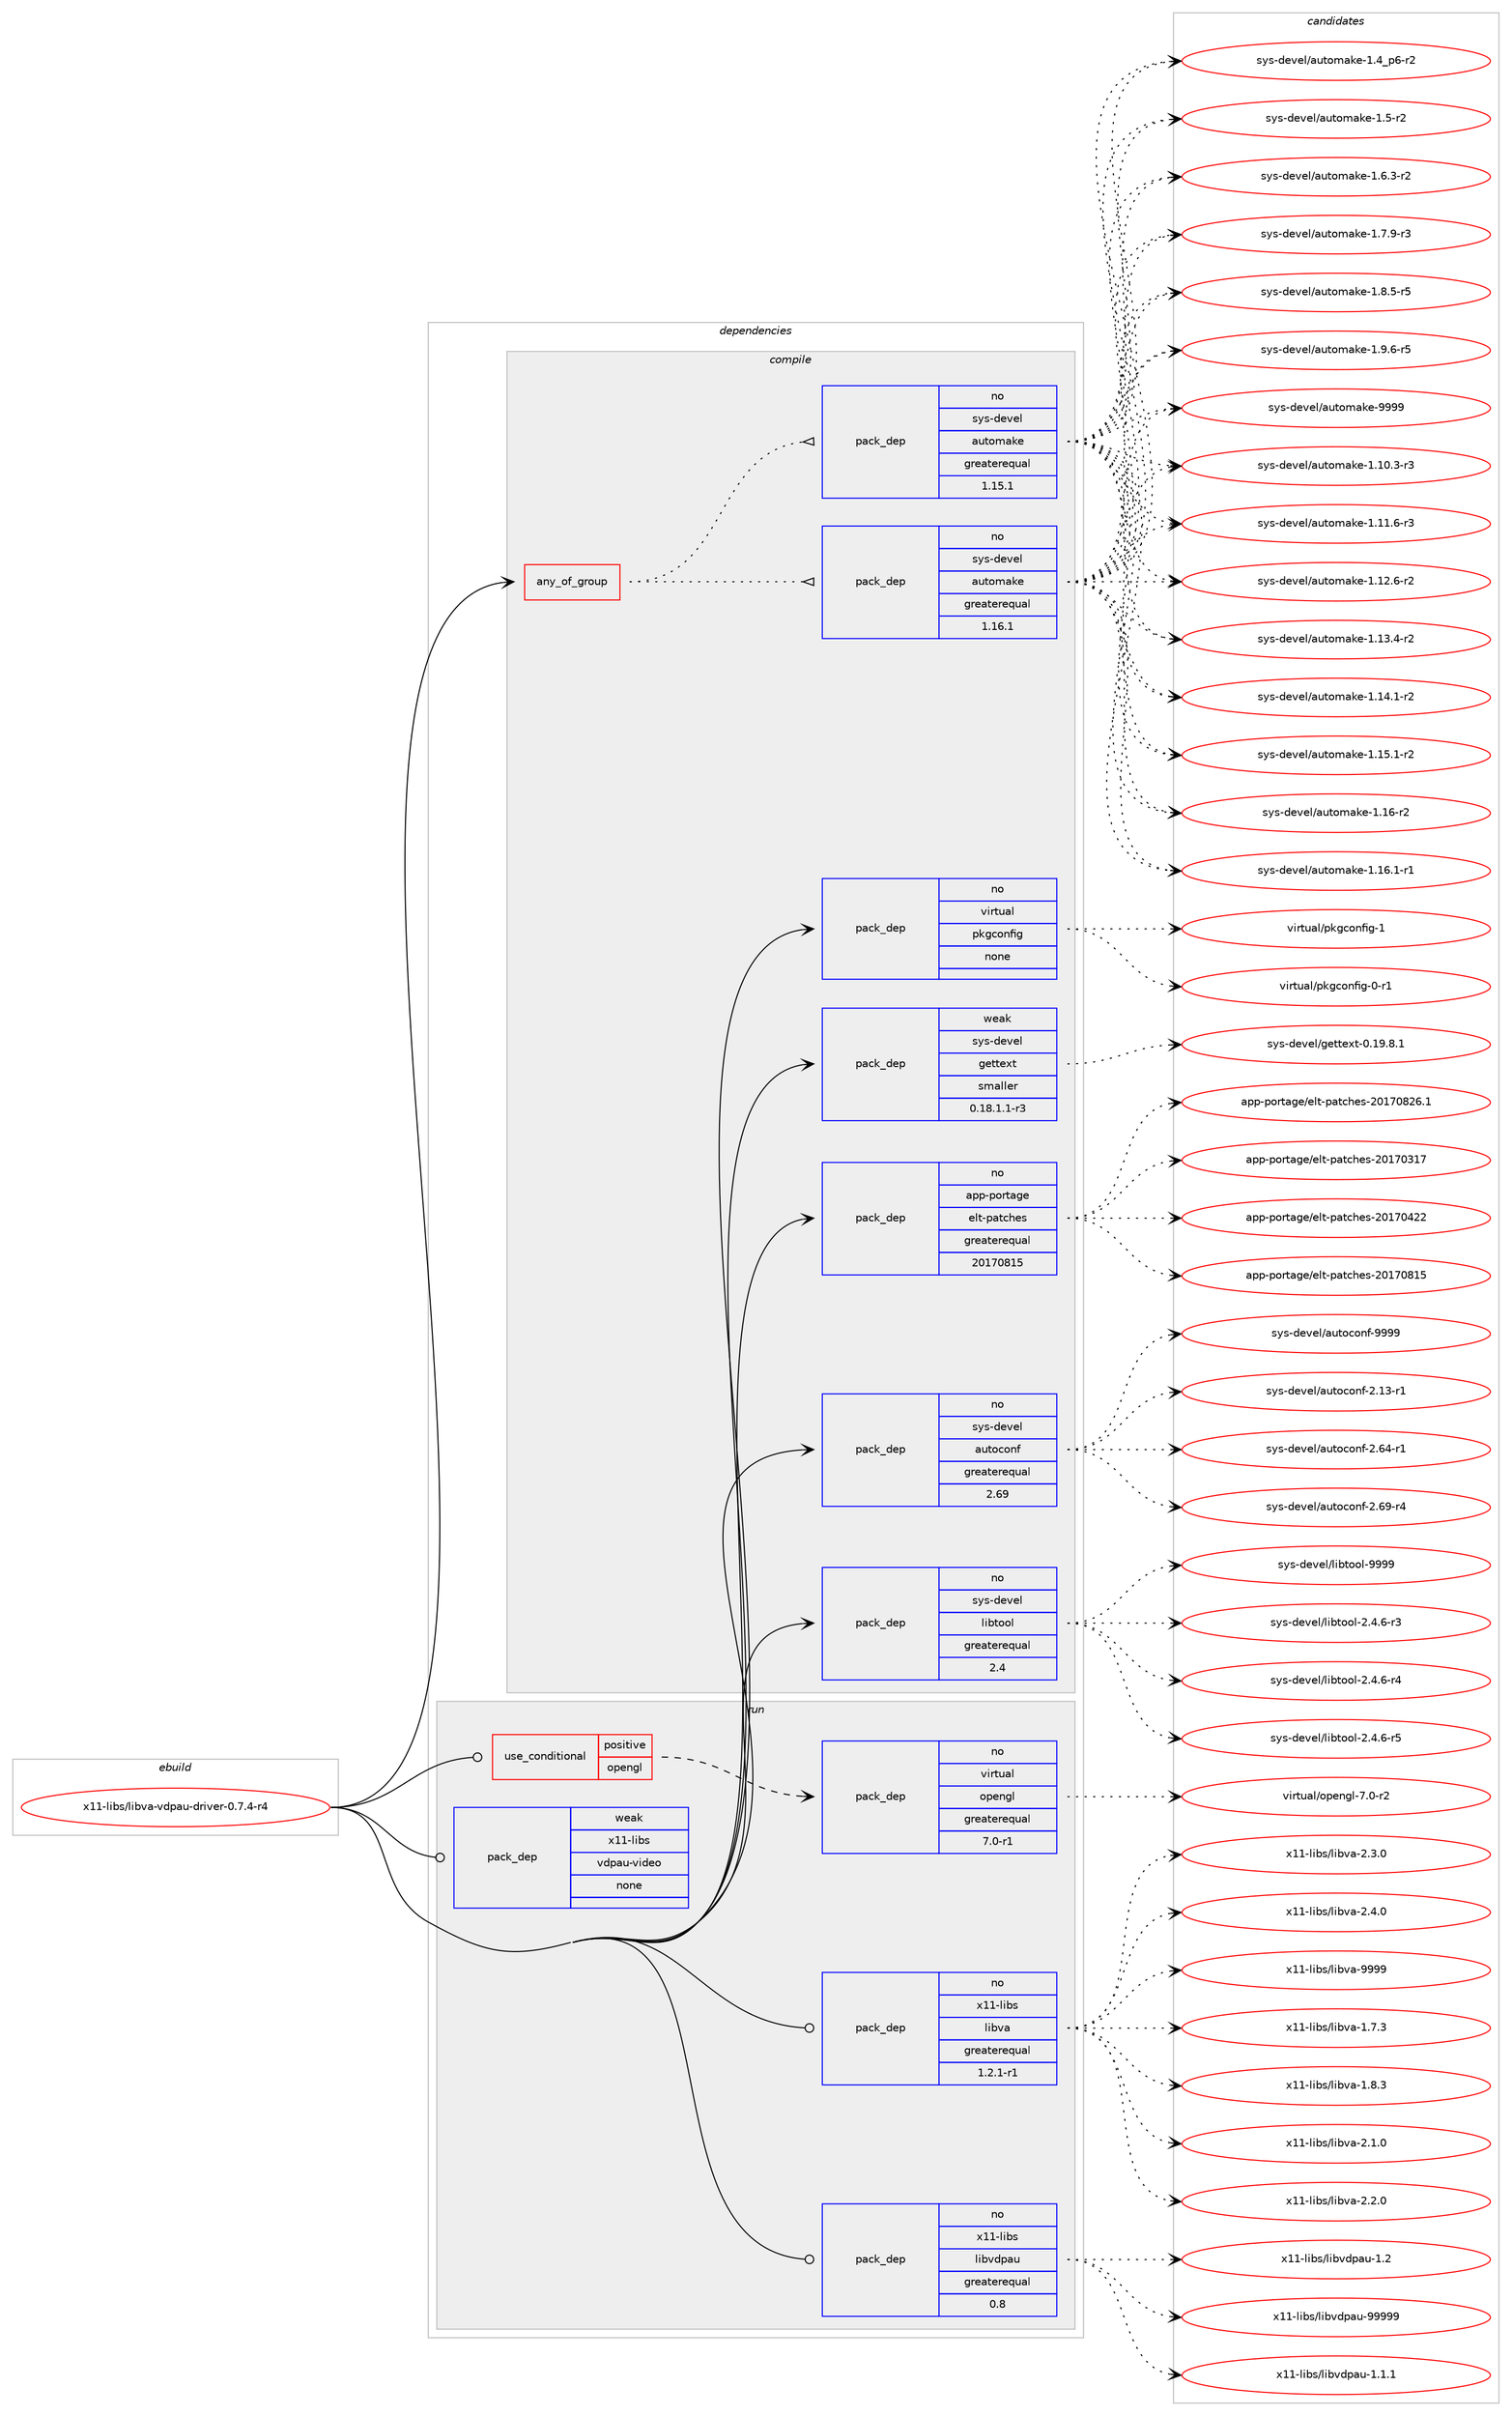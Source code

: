 digraph prolog {

# *************
# Graph options
# *************

newrank=true;
concentrate=true;
compound=true;
graph [rankdir=LR,fontname=Helvetica,fontsize=10,ranksep=1.5];#, ranksep=2.5, nodesep=0.2];
edge  [arrowhead=vee];
node  [fontname=Helvetica,fontsize=10];

# **********
# The ebuild
# **********

subgraph cluster_leftcol {
color=gray;
rank=same;
label=<<i>ebuild</i>>;
id [label="x11-libs/libva-vdpau-driver-0.7.4-r4", color=red, width=4, href="../x11-libs/libva-vdpau-driver-0.7.4-r4.svg"];
}

# ****************
# The dependencies
# ****************

subgraph cluster_midcol {
color=gray;
label=<<i>dependencies</i>>;
subgraph cluster_compile {
fillcolor="#eeeeee";
style=filled;
label=<<i>compile</i>>;
subgraph any28595 {
dependency1760626 [label=<<TABLE BORDER="0" CELLBORDER="1" CELLSPACING="0" CELLPADDING="4"><TR><TD CELLPADDING="10">any_of_group</TD></TR></TABLE>>, shape=none, color=red];subgraph pack1264854 {
dependency1760627 [label=<<TABLE BORDER="0" CELLBORDER="1" CELLSPACING="0" CELLPADDING="4" WIDTH="220"><TR><TD ROWSPAN="6" CELLPADDING="30">pack_dep</TD></TR><TR><TD WIDTH="110">no</TD></TR><TR><TD>sys-devel</TD></TR><TR><TD>automake</TD></TR><TR><TD>greaterequal</TD></TR><TR><TD>1.16.1</TD></TR></TABLE>>, shape=none, color=blue];
}
dependency1760626:e -> dependency1760627:w [weight=20,style="dotted",arrowhead="oinv"];
subgraph pack1264855 {
dependency1760628 [label=<<TABLE BORDER="0" CELLBORDER="1" CELLSPACING="0" CELLPADDING="4" WIDTH="220"><TR><TD ROWSPAN="6" CELLPADDING="30">pack_dep</TD></TR><TR><TD WIDTH="110">no</TD></TR><TR><TD>sys-devel</TD></TR><TR><TD>automake</TD></TR><TR><TD>greaterequal</TD></TR><TR><TD>1.15.1</TD></TR></TABLE>>, shape=none, color=blue];
}
dependency1760626:e -> dependency1760628:w [weight=20,style="dotted",arrowhead="oinv"];
}
id:e -> dependency1760626:w [weight=20,style="solid",arrowhead="vee"];
subgraph pack1264856 {
dependency1760629 [label=<<TABLE BORDER="0" CELLBORDER="1" CELLSPACING="0" CELLPADDING="4" WIDTH="220"><TR><TD ROWSPAN="6" CELLPADDING="30">pack_dep</TD></TR><TR><TD WIDTH="110">no</TD></TR><TR><TD>app-portage</TD></TR><TR><TD>elt-patches</TD></TR><TR><TD>greaterequal</TD></TR><TR><TD>20170815</TD></TR></TABLE>>, shape=none, color=blue];
}
id:e -> dependency1760629:w [weight=20,style="solid",arrowhead="vee"];
subgraph pack1264857 {
dependency1760630 [label=<<TABLE BORDER="0" CELLBORDER="1" CELLSPACING="0" CELLPADDING="4" WIDTH="220"><TR><TD ROWSPAN="6" CELLPADDING="30">pack_dep</TD></TR><TR><TD WIDTH="110">no</TD></TR><TR><TD>sys-devel</TD></TR><TR><TD>autoconf</TD></TR><TR><TD>greaterequal</TD></TR><TR><TD>2.69</TD></TR></TABLE>>, shape=none, color=blue];
}
id:e -> dependency1760630:w [weight=20,style="solid",arrowhead="vee"];
subgraph pack1264858 {
dependency1760631 [label=<<TABLE BORDER="0" CELLBORDER="1" CELLSPACING="0" CELLPADDING="4" WIDTH="220"><TR><TD ROWSPAN="6" CELLPADDING="30">pack_dep</TD></TR><TR><TD WIDTH="110">no</TD></TR><TR><TD>sys-devel</TD></TR><TR><TD>libtool</TD></TR><TR><TD>greaterequal</TD></TR><TR><TD>2.4</TD></TR></TABLE>>, shape=none, color=blue];
}
id:e -> dependency1760631:w [weight=20,style="solid",arrowhead="vee"];
subgraph pack1264859 {
dependency1760632 [label=<<TABLE BORDER="0" CELLBORDER="1" CELLSPACING="0" CELLPADDING="4" WIDTH="220"><TR><TD ROWSPAN="6" CELLPADDING="30">pack_dep</TD></TR><TR><TD WIDTH="110">no</TD></TR><TR><TD>virtual</TD></TR><TR><TD>pkgconfig</TD></TR><TR><TD>none</TD></TR><TR><TD></TD></TR></TABLE>>, shape=none, color=blue];
}
id:e -> dependency1760632:w [weight=20,style="solid",arrowhead="vee"];
subgraph pack1264860 {
dependency1760633 [label=<<TABLE BORDER="0" CELLBORDER="1" CELLSPACING="0" CELLPADDING="4" WIDTH="220"><TR><TD ROWSPAN="6" CELLPADDING="30">pack_dep</TD></TR><TR><TD WIDTH="110">weak</TD></TR><TR><TD>sys-devel</TD></TR><TR><TD>gettext</TD></TR><TR><TD>smaller</TD></TR><TR><TD>0.18.1.1-r3</TD></TR></TABLE>>, shape=none, color=blue];
}
id:e -> dependency1760633:w [weight=20,style="solid",arrowhead="vee"];
}
subgraph cluster_compileandrun {
fillcolor="#eeeeee";
style=filled;
label=<<i>compile and run</i>>;
}
subgraph cluster_run {
fillcolor="#eeeeee";
style=filled;
label=<<i>run</i>>;
subgraph cond466174 {
dependency1760634 [label=<<TABLE BORDER="0" CELLBORDER="1" CELLSPACING="0" CELLPADDING="4"><TR><TD ROWSPAN="3" CELLPADDING="10">use_conditional</TD></TR><TR><TD>positive</TD></TR><TR><TD>opengl</TD></TR></TABLE>>, shape=none, color=red];
subgraph pack1264861 {
dependency1760635 [label=<<TABLE BORDER="0" CELLBORDER="1" CELLSPACING="0" CELLPADDING="4" WIDTH="220"><TR><TD ROWSPAN="6" CELLPADDING="30">pack_dep</TD></TR><TR><TD WIDTH="110">no</TD></TR><TR><TD>virtual</TD></TR><TR><TD>opengl</TD></TR><TR><TD>greaterequal</TD></TR><TR><TD>7.0-r1</TD></TR></TABLE>>, shape=none, color=blue];
}
dependency1760634:e -> dependency1760635:w [weight=20,style="dashed",arrowhead="vee"];
}
id:e -> dependency1760634:w [weight=20,style="solid",arrowhead="odot"];
subgraph pack1264862 {
dependency1760636 [label=<<TABLE BORDER="0" CELLBORDER="1" CELLSPACING="0" CELLPADDING="4" WIDTH="220"><TR><TD ROWSPAN="6" CELLPADDING="30">pack_dep</TD></TR><TR><TD WIDTH="110">no</TD></TR><TR><TD>x11-libs</TD></TR><TR><TD>libva</TD></TR><TR><TD>greaterequal</TD></TR><TR><TD>1.2.1-r1</TD></TR></TABLE>>, shape=none, color=blue];
}
id:e -> dependency1760636:w [weight=20,style="solid",arrowhead="odot"];
subgraph pack1264863 {
dependency1760637 [label=<<TABLE BORDER="0" CELLBORDER="1" CELLSPACING="0" CELLPADDING="4" WIDTH="220"><TR><TD ROWSPAN="6" CELLPADDING="30">pack_dep</TD></TR><TR><TD WIDTH="110">no</TD></TR><TR><TD>x11-libs</TD></TR><TR><TD>libvdpau</TD></TR><TR><TD>greaterequal</TD></TR><TR><TD>0.8</TD></TR></TABLE>>, shape=none, color=blue];
}
id:e -> dependency1760637:w [weight=20,style="solid",arrowhead="odot"];
subgraph pack1264864 {
dependency1760638 [label=<<TABLE BORDER="0" CELLBORDER="1" CELLSPACING="0" CELLPADDING="4" WIDTH="220"><TR><TD ROWSPAN="6" CELLPADDING="30">pack_dep</TD></TR><TR><TD WIDTH="110">weak</TD></TR><TR><TD>x11-libs</TD></TR><TR><TD>vdpau-video</TD></TR><TR><TD>none</TD></TR><TR><TD></TD></TR></TABLE>>, shape=none, color=blue];
}
id:e -> dependency1760638:w [weight=20,style="solid",arrowhead="odot"];
}
}

# **************
# The candidates
# **************

subgraph cluster_choices {
rank=same;
color=gray;
label=<<i>candidates</i>>;

subgraph choice1264854 {
color=black;
nodesep=1;
choice11512111545100101118101108479711711611110997107101454946494846514511451 [label="sys-devel/automake-1.10.3-r3", color=red, width=4,href="../sys-devel/automake-1.10.3-r3.svg"];
choice11512111545100101118101108479711711611110997107101454946494946544511451 [label="sys-devel/automake-1.11.6-r3", color=red, width=4,href="../sys-devel/automake-1.11.6-r3.svg"];
choice11512111545100101118101108479711711611110997107101454946495046544511450 [label="sys-devel/automake-1.12.6-r2", color=red, width=4,href="../sys-devel/automake-1.12.6-r2.svg"];
choice11512111545100101118101108479711711611110997107101454946495146524511450 [label="sys-devel/automake-1.13.4-r2", color=red, width=4,href="../sys-devel/automake-1.13.4-r2.svg"];
choice11512111545100101118101108479711711611110997107101454946495246494511450 [label="sys-devel/automake-1.14.1-r2", color=red, width=4,href="../sys-devel/automake-1.14.1-r2.svg"];
choice11512111545100101118101108479711711611110997107101454946495346494511450 [label="sys-devel/automake-1.15.1-r2", color=red, width=4,href="../sys-devel/automake-1.15.1-r2.svg"];
choice1151211154510010111810110847971171161111099710710145494649544511450 [label="sys-devel/automake-1.16-r2", color=red, width=4,href="../sys-devel/automake-1.16-r2.svg"];
choice11512111545100101118101108479711711611110997107101454946495446494511449 [label="sys-devel/automake-1.16.1-r1", color=red, width=4,href="../sys-devel/automake-1.16.1-r1.svg"];
choice115121115451001011181011084797117116111109971071014549465295112544511450 [label="sys-devel/automake-1.4_p6-r2", color=red, width=4,href="../sys-devel/automake-1.4_p6-r2.svg"];
choice11512111545100101118101108479711711611110997107101454946534511450 [label="sys-devel/automake-1.5-r2", color=red, width=4,href="../sys-devel/automake-1.5-r2.svg"];
choice115121115451001011181011084797117116111109971071014549465446514511450 [label="sys-devel/automake-1.6.3-r2", color=red, width=4,href="../sys-devel/automake-1.6.3-r2.svg"];
choice115121115451001011181011084797117116111109971071014549465546574511451 [label="sys-devel/automake-1.7.9-r3", color=red, width=4,href="../sys-devel/automake-1.7.9-r3.svg"];
choice115121115451001011181011084797117116111109971071014549465646534511453 [label="sys-devel/automake-1.8.5-r5", color=red, width=4,href="../sys-devel/automake-1.8.5-r5.svg"];
choice115121115451001011181011084797117116111109971071014549465746544511453 [label="sys-devel/automake-1.9.6-r5", color=red, width=4,href="../sys-devel/automake-1.9.6-r5.svg"];
choice115121115451001011181011084797117116111109971071014557575757 [label="sys-devel/automake-9999", color=red, width=4,href="../sys-devel/automake-9999.svg"];
dependency1760627:e -> choice11512111545100101118101108479711711611110997107101454946494846514511451:w [style=dotted,weight="100"];
dependency1760627:e -> choice11512111545100101118101108479711711611110997107101454946494946544511451:w [style=dotted,weight="100"];
dependency1760627:e -> choice11512111545100101118101108479711711611110997107101454946495046544511450:w [style=dotted,weight="100"];
dependency1760627:e -> choice11512111545100101118101108479711711611110997107101454946495146524511450:w [style=dotted,weight="100"];
dependency1760627:e -> choice11512111545100101118101108479711711611110997107101454946495246494511450:w [style=dotted,weight="100"];
dependency1760627:e -> choice11512111545100101118101108479711711611110997107101454946495346494511450:w [style=dotted,weight="100"];
dependency1760627:e -> choice1151211154510010111810110847971171161111099710710145494649544511450:w [style=dotted,weight="100"];
dependency1760627:e -> choice11512111545100101118101108479711711611110997107101454946495446494511449:w [style=dotted,weight="100"];
dependency1760627:e -> choice115121115451001011181011084797117116111109971071014549465295112544511450:w [style=dotted,weight="100"];
dependency1760627:e -> choice11512111545100101118101108479711711611110997107101454946534511450:w [style=dotted,weight="100"];
dependency1760627:e -> choice115121115451001011181011084797117116111109971071014549465446514511450:w [style=dotted,weight="100"];
dependency1760627:e -> choice115121115451001011181011084797117116111109971071014549465546574511451:w [style=dotted,weight="100"];
dependency1760627:e -> choice115121115451001011181011084797117116111109971071014549465646534511453:w [style=dotted,weight="100"];
dependency1760627:e -> choice115121115451001011181011084797117116111109971071014549465746544511453:w [style=dotted,weight="100"];
dependency1760627:e -> choice115121115451001011181011084797117116111109971071014557575757:w [style=dotted,weight="100"];
}
subgraph choice1264855 {
color=black;
nodesep=1;
choice11512111545100101118101108479711711611110997107101454946494846514511451 [label="sys-devel/automake-1.10.3-r3", color=red, width=4,href="../sys-devel/automake-1.10.3-r3.svg"];
choice11512111545100101118101108479711711611110997107101454946494946544511451 [label="sys-devel/automake-1.11.6-r3", color=red, width=4,href="../sys-devel/automake-1.11.6-r3.svg"];
choice11512111545100101118101108479711711611110997107101454946495046544511450 [label="sys-devel/automake-1.12.6-r2", color=red, width=4,href="../sys-devel/automake-1.12.6-r2.svg"];
choice11512111545100101118101108479711711611110997107101454946495146524511450 [label="sys-devel/automake-1.13.4-r2", color=red, width=4,href="../sys-devel/automake-1.13.4-r2.svg"];
choice11512111545100101118101108479711711611110997107101454946495246494511450 [label="sys-devel/automake-1.14.1-r2", color=red, width=4,href="../sys-devel/automake-1.14.1-r2.svg"];
choice11512111545100101118101108479711711611110997107101454946495346494511450 [label="sys-devel/automake-1.15.1-r2", color=red, width=4,href="../sys-devel/automake-1.15.1-r2.svg"];
choice1151211154510010111810110847971171161111099710710145494649544511450 [label="sys-devel/automake-1.16-r2", color=red, width=4,href="../sys-devel/automake-1.16-r2.svg"];
choice11512111545100101118101108479711711611110997107101454946495446494511449 [label="sys-devel/automake-1.16.1-r1", color=red, width=4,href="../sys-devel/automake-1.16.1-r1.svg"];
choice115121115451001011181011084797117116111109971071014549465295112544511450 [label="sys-devel/automake-1.4_p6-r2", color=red, width=4,href="../sys-devel/automake-1.4_p6-r2.svg"];
choice11512111545100101118101108479711711611110997107101454946534511450 [label="sys-devel/automake-1.5-r2", color=red, width=4,href="../sys-devel/automake-1.5-r2.svg"];
choice115121115451001011181011084797117116111109971071014549465446514511450 [label="sys-devel/automake-1.6.3-r2", color=red, width=4,href="../sys-devel/automake-1.6.3-r2.svg"];
choice115121115451001011181011084797117116111109971071014549465546574511451 [label="sys-devel/automake-1.7.9-r3", color=red, width=4,href="../sys-devel/automake-1.7.9-r3.svg"];
choice115121115451001011181011084797117116111109971071014549465646534511453 [label="sys-devel/automake-1.8.5-r5", color=red, width=4,href="../sys-devel/automake-1.8.5-r5.svg"];
choice115121115451001011181011084797117116111109971071014549465746544511453 [label="sys-devel/automake-1.9.6-r5", color=red, width=4,href="../sys-devel/automake-1.9.6-r5.svg"];
choice115121115451001011181011084797117116111109971071014557575757 [label="sys-devel/automake-9999", color=red, width=4,href="../sys-devel/automake-9999.svg"];
dependency1760628:e -> choice11512111545100101118101108479711711611110997107101454946494846514511451:w [style=dotted,weight="100"];
dependency1760628:e -> choice11512111545100101118101108479711711611110997107101454946494946544511451:w [style=dotted,weight="100"];
dependency1760628:e -> choice11512111545100101118101108479711711611110997107101454946495046544511450:w [style=dotted,weight="100"];
dependency1760628:e -> choice11512111545100101118101108479711711611110997107101454946495146524511450:w [style=dotted,weight="100"];
dependency1760628:e -> choice11512111545100101118101108479711711611110997107101454946495246494511450:w [style=dotted,weight="100"];
dependency1760628:e -> choice11512111545100101118101108479711711611110997107101454946495346494511450:w [style=dotted,weight="100"];
dependency1760628:e -> choice1151211154510010111810110847971171161111099710710145494649544511450:w [style=dotted,weight="100"];
dependency1760628:e -> choice11512111545100101118101108479711711611110997107101454946495446494511449:w [style=dotted,weight="100"];
dependency1760628:e -> choice115121115451001011181011084797117116111109971071014549465295112544511450:w [style=dotted,weight="100"];
dependency1760628:e -> choice11512111545100101118101108479711711611110997107101454946534511450:w [style=dotted,weight="100"];
dependency1760628:e -> choice115121115451001011181011084797117116111109971071014549465446514511450:w [style=dotted,weight="100"];
dependency1760628:e -> choice115121115451001011181011084797117116111109971071014549465546574511451:w [style=dotted,weight="100"];
dependency1760628:e -> choice115121115451001011181011084797117116111109971071014549465646534511453:w [style=dotted,weight="100"];
dependency1760628:e -> choice115121115451001011181011084797117116111109971071014549465746544511453:w [style=dotted,weight="100"];
dependency1760628:e -> choice115121115451001011181011084797117116111109971071014557575757:w [style=dotted,weight="100"];
}
subgraph choice1264856 {
color=black;
nodesep=1;
choice97112112451121111141169710310147101108116451129711699104101115455048495548514955 [label="app-portage/elt-patches-20170317", color=red, width=4,href="../app-portage/elt-patches-20170317.svg"];
choice97112112451121111141169710310147101108116451129711699104101115455048495548525050 [label="app-portage/elt-patches-20170422", color=red, width=4,href="../app-portage/elt-patches-20170422.svg"];
choice97112112451121111141169710310147101108116451129711699104101115455048495548564953 [label="app-portage/elt-patches-20170815", color=red, width=4,href="../app-portage/elt-patches-20170815.svg"];
choice971121124511211111411697103101471011081164511297116991041011154550484955485650544649 [label="app-portage/elt-patches-20170826.1", color=red, width=4,href="../app-portage/elt-patches-20170826.1.svg"];
dependency1760629:e -> choice97112112451121111141169710310147101108116451129711699104101115455048495548514955:w [style=dotted,weight="100"];
dependency1760629:e -> choice97112112451121111141169710310147101108116451129711699104101115455048495548525050:w [style=dotted,weight="100"];
dependency1760629:e -> choice97112112451121111141169710310147101108116451129711699104101115455048495548564953:w [style=dotted,weight="100"];
dependency1760629:e -> choice971121124511211111411697103101471011081164511297116991041011154550484955485650544649:w [style=dotted,weight="100"];
}
subgraph choice1264857 {
color=black;
nodesep=1;
choice1151211154510010111810110847971171161119911111010245504649514511449 [label="sys-devel/autoconf-2.13-r1", color=red, width=4,href="../sys-devel/autoconf-2.13-r1.svg"];
choice1151211154510010111810110847971171161119911111010245504654524511449 [label="sys-devel/autoconf-2.64-r1", color=red, width=4,href="../sys-devel/autoconf-2.64-r1.svg"];
choice1151211154510010111810110847971171161119911111010245504654574511452 [label="sys-devel/autoconf-2.69-r4", color=red, width=4,href="../sys-devel/autoconf-2.69-r4.svg"];
choice115121115451001011181011084797117116111991111101024557575757 [label="sys-devel/autoconf-9999", color=red, width=4,href="../sys-devel/autoconf-9999.svg"];
dependency1760630:e -> choice1151211154510010111810110847971171161119911111010245504649514511449:w [style=dotted,weight="100"];
dependency1760630:e -> choice1151211154510010111810110847971171161119911111010245504654524511449:w [style=dotted,weight="100"];
dependency1760630:e -> choice1151211154510010111810110847971171161119911111010245504654574511452:w [style=dotted,weight="100"];
dependency1760630:e -> choice115121115451001011181011084797117116111991111101024557575757:w [style=dotted,weight="100"];
}
subgraph choice1264858 {
color=black;
nodesep=1;
choice1151211154510010111810110847108105981161111111084550465246544511451 [label="sys-devel/libtool-2.4.6-r3", color=red, width=4,href="../sys-devel/libtool-2.4.6-r3.svg"];
choice1151211154510010111810110847108105981161111111084550465246544511452 [label="sys-devel/libtool-2.4.6-r4", color=red, width=4,href="../sys-devel/libtool-2.4.6-r4.svg"];
choice1151211154510010111810110847108105981161111111084550465246544511453 [label="sys-devel/libtool-2.4.6-r5", color=red, width=4,href="../sys-devel/libtool-2.4.6-r5.svg"];
choice1151211154510010111810110847108105981161111111084557575757 [label="sys-devel/libtool-9999", color=red, width=4,href="../sys-devel/libtool-9999.svg"];
dependency1760631:e -> choice1151211154510010111810110847108105981161111111084550465246544511451:w [style=dotted,weight="100"];
dependency1760631:e -> choice1151211154510010111810110847108105981161111111084550465246544511452:w [style=dotted,weight="100"];
dependency1760631:e -> choice1151211154510010111810110847108105981161111111084550465246544511453:w [style=dotted,weight="100"];
dependency1760631:e -> choice1151211154510010111810110847108105981161111111084557575757:w [style=dotted,weight="100"];
}
subgraph choice1264859 {
color=black;
nodesep=1;
choice11810511411611797108471121071039911111010210510345484511449 [label="virtual/pkgconfig-0-r1", color=red, width=4,href="../virtual/pkgconfig-0-r1.svg"];
choice1181051141161179710847112107103991111101021051034549 [label="virtual/pkgconfig-1", color=red, width=4,href="../virtual/pkgconfig-1.svg"];
dependency1760632:e -> choice11810511411611797108471121071039911111010210510345484511449:w [style=dotted,weight="100"];
dependency1760632:e -> choice1181051141161179710847112107103991111101021051034549:w [style=dotted,weight="100"];
}
subgraph choice1264860 {
color=black;
nodesep=1;
choice1151211154510010111810110847103101116116101120116454846495746564649 [label="sys-devel/gettext-0.19.8.1", color=red, width=4,href="../sys-devel/gettext-0.19.8.1.svg"];
dependency1760633:e -> choice1151211154510010111810110847103101116116101120116454846495746564649:w [style=dotted,weight="100"];
}
subgraph choice1264861 {
color=black;
nodesep=1;
choice1181051141161179710847111112101110103108455546484511450 [label="virtual/opengl-7.0-r2", color=red, width=4,href="../virtual/opengl-7.0-r2.svg"];
dependency1760635:e -> choice1181051141161179710847111112101110103108455546484511450:w [style=dotted,weight="100"];
}
subgraph choice1264862 {
color=black;
nodesep=1;
choice12049494510810598115471081059811897454946554651 [label="x11-libs/libva-1.7.3", color=red, width=4,href="../x11-libs/libva-1.7.3.svg"];
choice12049494510810598115471081059811897454946564651 [label="x11-libs/libva-1.8.3", color=red, width=4,href="../x11-libs/libva-1.8.3.svg"];
choice12049494510810598115471081059811897455046494648 [label="x11-libs/libva-2.1.0", color=red, width=4,href="../x11-libs/libva-2.1.0.svg"];
choice12049494510810598115471081059811897455046504648 [label="x11-libs/libva-2.2.0", color=red, width=4,href="../x11-libs/libva-2.2.0.svg"];
choice12049494510810598115471081059811897455046514648 [label="x11-libs/libva-2.3.0", color=red, width=4,href="../x11-libs/libva-2.3.0.svg"];
choice12049494510810598115471081059811897455046524648 [label="x11-libs/libva-2.4.0", color=red, width=4,href="../x11-libs/libva-2.4.0.svg"];
choice120494945108105981154710810598118974557575757 [label="x11-libs/libva-9999", color=red, width=4,href="../x11-libs/libva-9999.svg"];
dependency1760636:e -> choice12049494510810598115471081059811897454946554651:w [style=dotted,weight="100"];
dependency1760636:e -> choice12049494510810598115471081059811897454946564651:w [style=dotted,weight="100"];
dependency1760636:e -> choice12049494510810598115471081059811897455046494648:w [style=dotted,weight="100"];
dependency1760636:e -> choice12049494510810598115471081059811897455046504648:w [style=dotted,weight="100"];
dependency1760636:e -> choice12049494510810598115471081059811897455046514648:w [style=dotted,weight="100"];
dependency1760636:e -> choice12049494510810598115471081059811897455046524648:w [style=dotted,weight="100"];
dependency1760636:e -> choice120494945108105981154710810598118974557575757:w [style=dotted,weight="100"];
}
subgraph choice1264863 {
color=black;
nodesep=1;
choice12049494510810598115471081059811810011297117454946494649 [label="x11-libs/libvdpau-1.1.1", color=red, width=4,href="../x11-libs/libvdpau-1.1.1.svg"];
choice1204949451081059811547108105981181001129711745494650 [label="x11-libs/libvdpau-1.2", color=red, width=4,href="../x11-libs/libvdpau-1.2.svg"];
choice12049494510810598115471081059811810011297117455757575757 [label="x11-libs/libvdpau-99999", color=red, width=4,href="../x11-libs/libvdpau-99999.svg"];
dependency1760637:e -> choice12049494510810598115471081059811810011297117454946494649:w [style=dotted,weight="100"];
dependency1760637:e -> choice1204949451081059811547108105981181001129711745494650:w [style=dotted,weight="100"];
dependency1760637:e -> choice12049494510810598115471081059811810011297117455757575757:w [style=dotted,weight="100"];
}
subgraph choice1264864 {
color=black;
nodesep=1;
}
}

}
